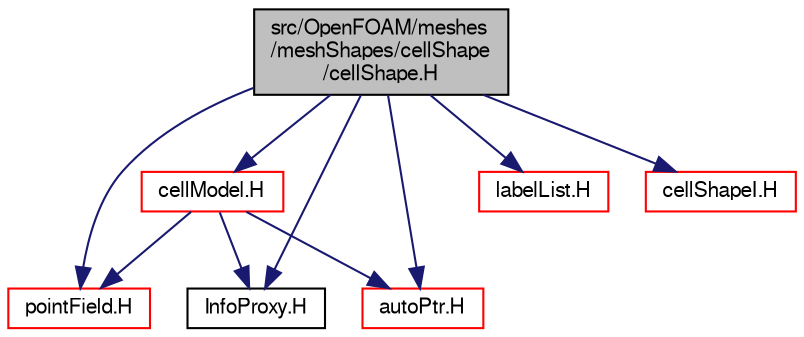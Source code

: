 digraph "src/OpenFOAM/meshes/meshShapes/cellShape/cellShape.H"
{
  bgcolor="transparent";
  edge [fontname="FreeSans",fontsize="10",labelfontname="FreeSans",labelfontsize="10"];
  node [fontname="FreeSans",fontsize="10",shape=record];
  Node0 [label="src/OpenFOAM/meshes\l/meshShapes/cellShape\l/cellShape.H",height=0.2,width=0.4,color="black", fillcolor="grey75", style="filled", fontcolor="black"];
  Node0 -> Node1 [color="midnightblue",fontsize="10",style="solid",fontname="FreeSans"];
  Node1 [label="pointField.H",height=0.2,width=0.4,color="red",URL="$a12062.html"];
  Node0 -> Node65 [color="midnightblue",fontsize="10",style="solid",fontname="FreeSans"];
  Node65 [label="labelList.H",height=0.2,width=0.4,color="red",URL="$a12380.html"];
  Node0 -> Node107 [color="midnightblue",fontsize="10",style="solid",fontname="FreeSans"];
  Node107 [label="cellModel.H",height=0.2,width=0.4,color="red",URL="$a11255.html"];
  Node107 -> Node1 [color="midnightblue",fontsize="10",style="solid",fontname="FreeSans"];
  Node107 -> Node39 [color="midnightblue",fontsize="10",style="solid",fontname="FreeSans"];
  Node39 [label="InfoProxy.H",height=0.2,width=0.4,color="black",URL="$a09077.html"];
  Node107 -> Node60 [color="midnightblue",fontsize="10",style="solid",fontname="FreeSans"];
  Node60 [label="autoPtr.H",height=0.2,width=0.4,color="red",URL="$a11078.html"];
  Node0 -> Node60 [color="midnightblue",fontsize="10",style="solid",fontname="FreeSans"];
  Node0 -> Node39 [color="midnightblue",fontsize="10",style="solid",fontname="FreeSans"];
  Node0 -> Node147 [color="midnightblue",fontsize="10",style="solid",fontname="FreeSans"];
  Node147 [label="cellShapeI.H",height=0.2,width=0.4,color="red",URL="$a11282.html"];
}
